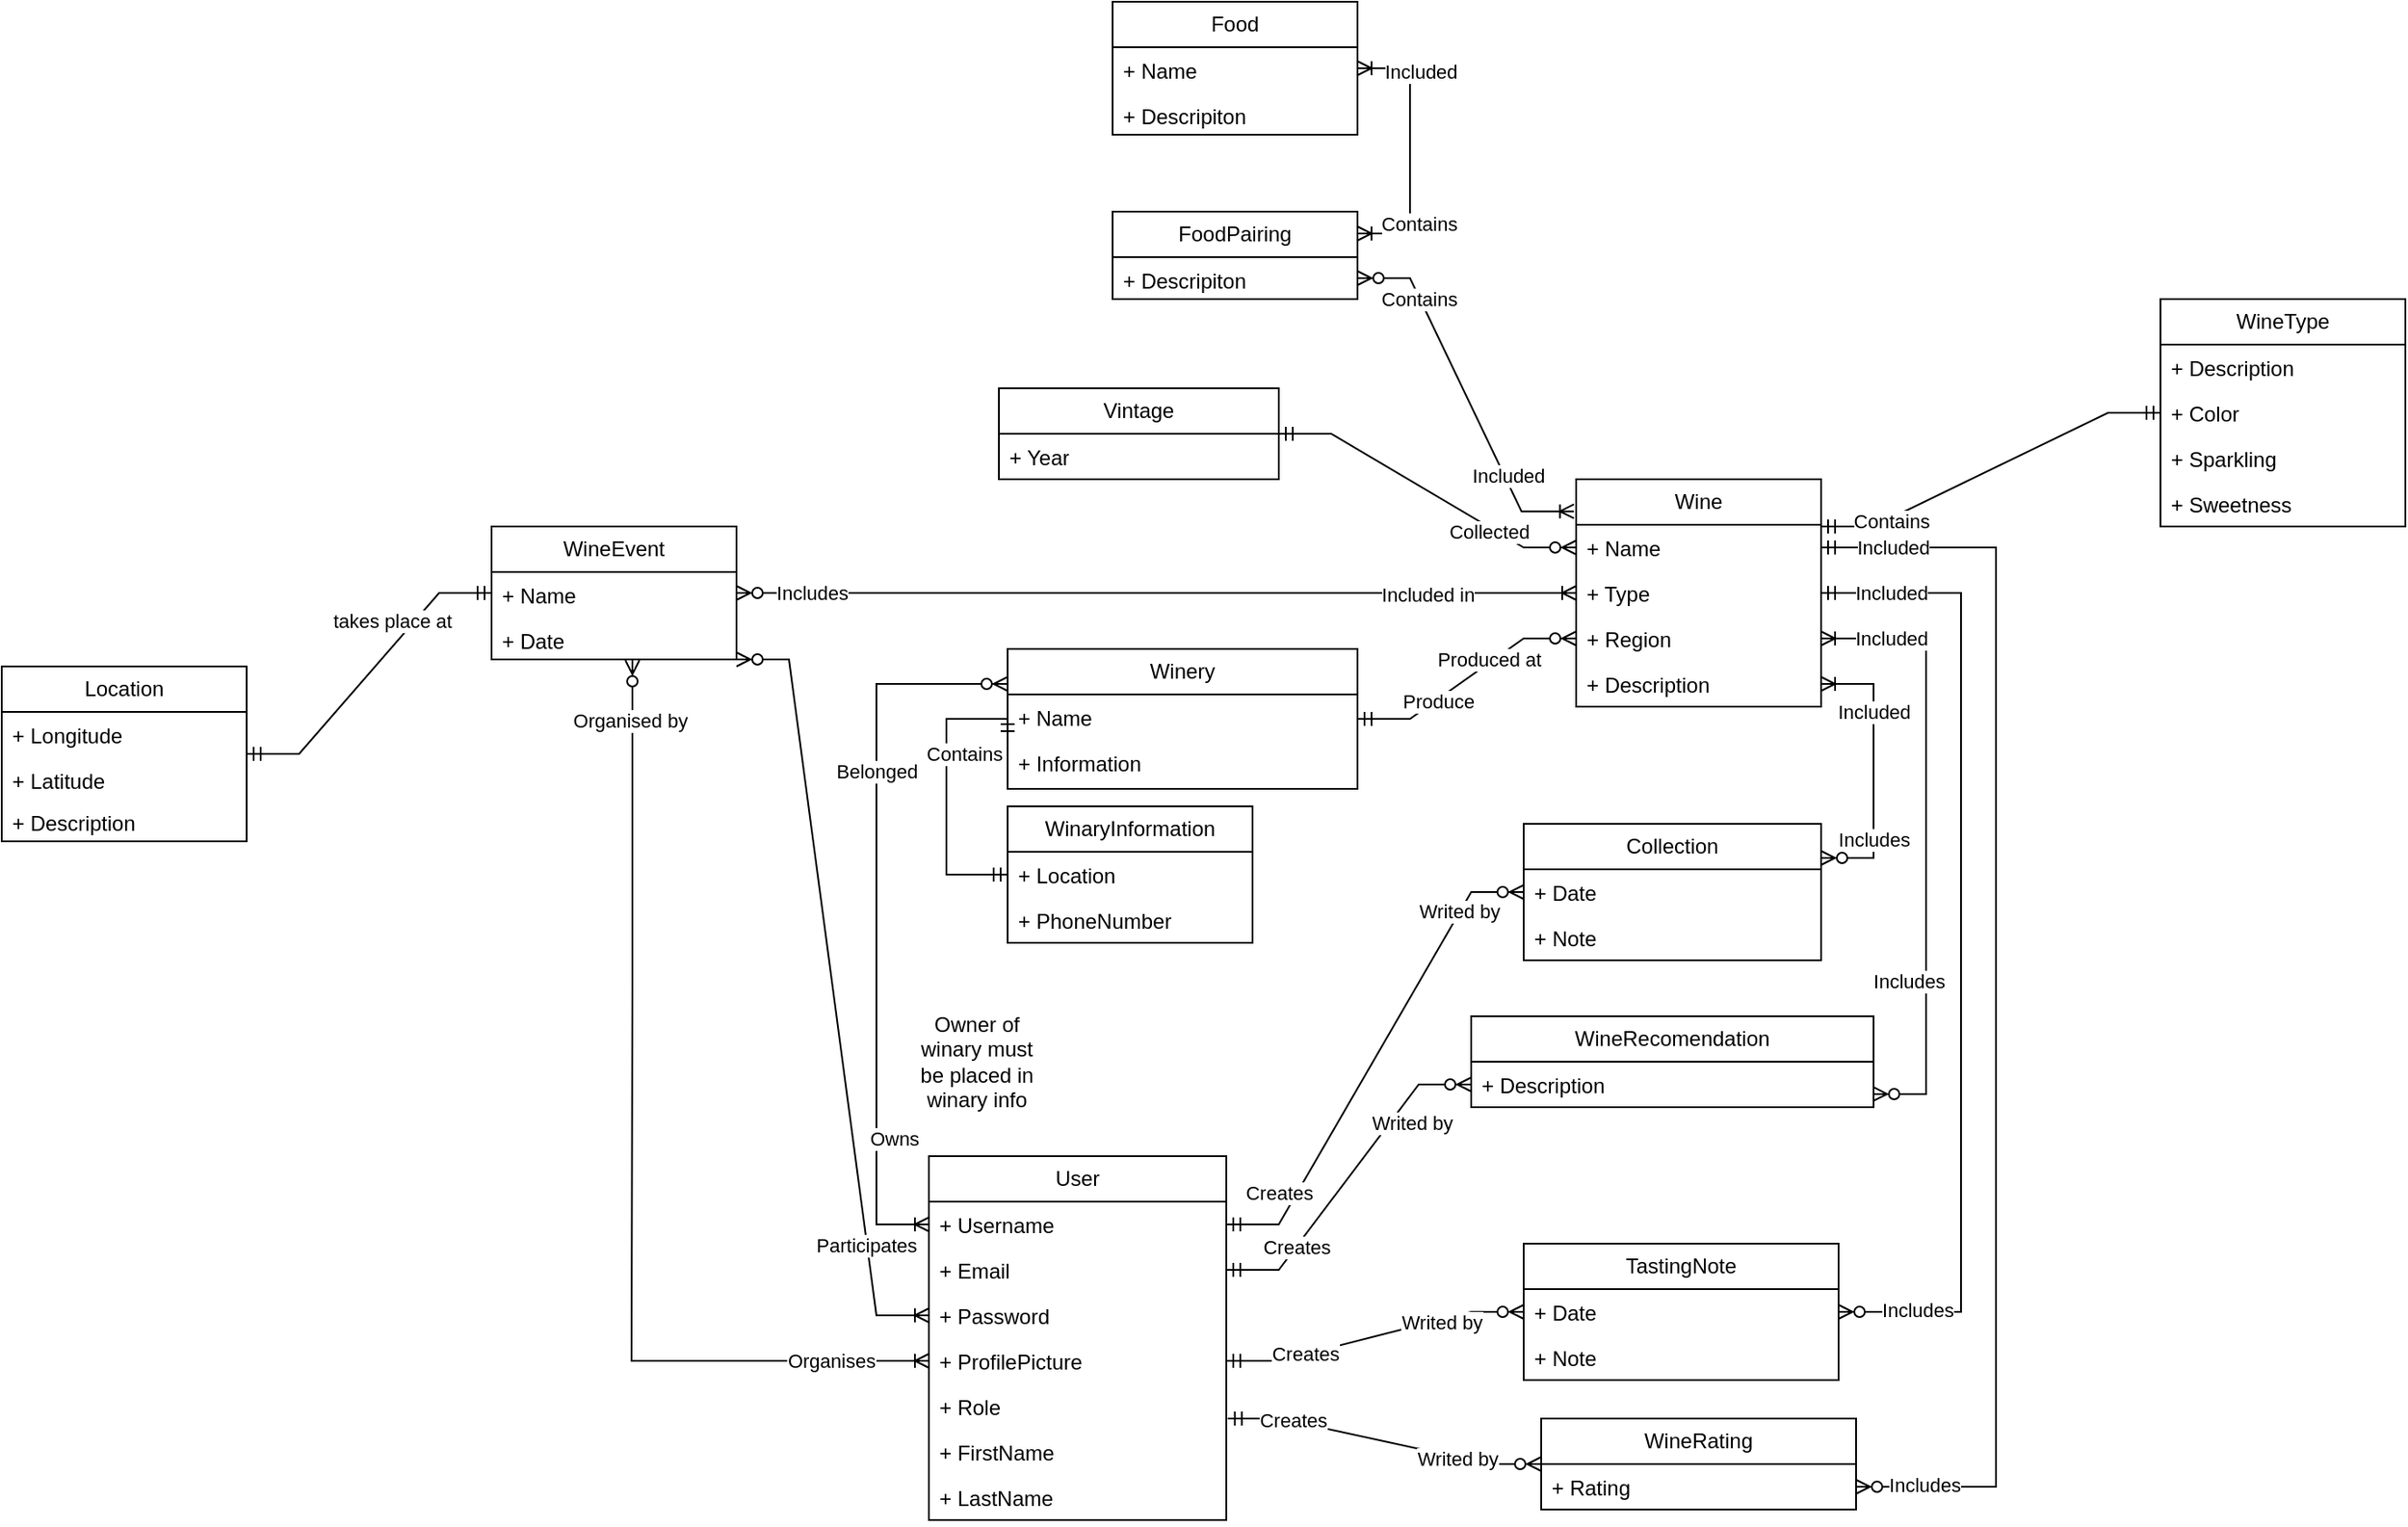 <mxfile version="21.1.2" type="device">
  <diagram id="C5RBs43oDa-KdzZeNtuy" name="Page-1">
    <mxGraphModel dx="4127" dy="1473" grid="1" gridSize="10" guides="1" tooltips="1" connect="1" arrows="1" fold="1" page="1" pageScale="1" pageWidth="827" pageHeight="1169" math="0" shadow="0">
      <root>
        <mxCell id="WIyWlLk6GJQsqaUBKTNV-0" />
        <mxCell id="WIyWlLk6GJQsqaUBKTNV-1" parent="WIyWlLk6GJQsqaUBKTNV-0" />
        <mxCell id="9JEVUWr5euu2L4IEynwz-0" value="Wine" style="swimlane;fontStyle=0;childLayout=stackLayout;horizontal=1;startSize=26;fillColor=none;horizontalStack=0;resizeParent=1;resizeParentMax=0;resizeLast=0;collapsible=1;marginBottom=0;whiteSpace=wrap;html=1;" vertex="1" parent="WIyWlLk6GJQsqaUBKTNV-1">
          <mxGeometry x="210" y="353" width="140" height="130" as="geometry" />
        </mxCell>
        <mxCell id="9JEVUWr5euu2L4IEynwz-1" value="+ Name" style="text;strokeColor=none;fillColor=none;align=left;verticalAlign=top;spacingLeft=4;spacingRight=4;overflow=hidden;rotatable=0;points=[[0,0.5],[1,0.5]];portConstraint=eastwest;whiteSpace=wrap;html=1;" vertex="1" parent="9JEVUWr5euu2L4IEynwz-0">
          <mxGeometry y="26" width="140" height="26" as="geometry" />
        </mxCell>
        <mxCell id="9JEVUWr5euu2L4IEynwz-4" value="+ Type" style="text;strokeColor=none;fillColor=none;align=left;verticalAlign=top;spacingLeft=4;spacingRight=4;overflow=hidden;rotatable=0;points=[[0,0.5],[1,0.5]];portConstraint=eastwest;whiteSpace=wrap;html=1;" vertex="1" parent="9JEVUWr5euu2L4IEynwz-0">
          <mxGeometry y="52" width="140" height="26" as="geometry" />
        </mxCell>
        <mxCell id="9JEVUWr5euu2L4IEynwz-5" value="+ Region" style="text;strokeColor=none;fillColor=none;align=left;verticalAlign=top;spacingLeft=4;spacingRight=4;overflow=hidden;rotatable=0;points=[[0,0.5],[1,0.5]];portConstraint=eastwest;whiteSpace=wrap;html=1;" vertex="1" parent="9JEVUWr5euu2L4IEynwz-0">
          <mxGeometry y="78" width="140" height="26" as="geometry" />
        </mxCell>
        <mxCell id="9JEVUWr5euu2L4IEynwz-6" value="+ Description" style="text;strokeColor=none;fillColor=none;align=left;verticalAlign=top;spacingLeft=4;spacingRight=4;overflow=hidden;rotatable=0;points=[[0,0.5],[1,0.5]];portConstraint=eastwest;whiteSpace=wrap;html=1;" vertex="1" parent="9JEVUWr5euu2L4IEynwz-0">
          <mxGeometry y="104" width="140" height="26" as="geometry" />
        </mxCell>
        <mxCell id="9JEVUWr5euu2L4IEynwz-7" value="Winery" style="swimlane;fontStyle=0;childLayout=stackLayout;horizontal=1;startSize=26;fillColor=none;horizontalStack=0;resizeParent=1;resizeParentMax=0;resizeLast=0;collapsible=1;marginBottom=0;whiteSpace=wrap;html=1;" vertex="1" parent="WIyWlLk6GJQsqaUBKTNV-1">
          <mxGeometry x="-115" y="450" width="200" height="80" as="geometry" />
        </mxCell>
        <mxCell id="9JEVUWr5euu2L4IEynwz-8" value="+ Name" style="text;strokeColor=none;fillColor=none;align=left;verticalAlign=top;spacingLeft=4;spacingRight=4;overflow=hidden;rotatable=0;points=[[0,0.5],[1,0.5]];portConstraint=eastwest;whiteSpace=wrap;html=1;" vertex="1" parent="9JEVUWr5euu2L4IEynwz-7">
          <mxGeometry y="26" width="200" height="26" as="geometry" />
        </mxCell>
        <mxCell id="9JEVUWr5euu2L4IEynwz-9" value="+ Information" style="text;strokeColor=none;fillColor=none;align=left;verticalAlign=top;spacingLeft=4;spacingRight=4;overflow=hidden;rotatable=0;points=[[0,0.5],[1,0.5]];portConstraint=eastwest;whiteSpace=wrap;html=1;" vertex="1" parent="9JEVUWr5euu2L4IEynwz-7">
          <mxGeometry y="52" width="200" height="28" as="geometry" />
        </mxCell>
        <mxCell id="9JEVUWr5euu2L4IEynwz-11" value="WinaryInformation" style="swimlane;fontStyle=0;childLayout=stackLayout;horizontal=1;startSize=26;fillColor=none;horizontalStack=0;resizeParent=1;resizeParentMax=0;resizeLast=0;collapsible=1;marginBottom=0;whiteSpace=wrap;html=1;" vertex="1" parent="WIyWlLk6GJQsqaUBKTNV-1">
          <mxGeometry x="-115" y="540" width="140" height="78" as="geometry" />
        </mxCell>
        <mxCell id="9JEVUWr5euu2L4IEynwz-13" value="+ Location" style="text;strokeColor=none;fillColor=none;align=left;verticalAlign=top;spacingLeft=4;spacingRight=4;overflow=hidden;rotatable=0;points=[[0,0.5],[1,0.5]];portConstraint=eastwest;whiteSpace=wrap;html=1;" vertex="1" parent="9JEVUWr5euu2L4IEynwz-11">
          <mxGeometry y="26" width="140" height="26" as="geometry" />
        </mxCell>
        <mxCell id="9JEVUWr5euu2L4IEynwz-14" value="+ PhoneNumber" style="text;strokeColor=none;fillColor=none;align=left;verticalAlign=top;spacingLeft=4;spacingRight=4;overflow=hidden;rotatable=0;points=[[0,0.5],[1,0.5]];portConstraint=eastwest;whiteSpace=wrap;html=1;" vertex="1" parent="9JEVUWr5euu2L4IEynwz-11">
          <mxGeometry y="52" width="140" height="26" as="geometry" />
        </mxCell>
        <mxCell id="9JEVUWr5euu2L4IEynwz-15" value="&lt;p style=&quot;border-color: var(--border-color); text-align: left;&quot; class=&quot;MsoNormal&quot;&gt;User&lt;/p&gt;" style="swimlane;fontStyle=0;childLayout=stackLayout;horizontal=1;startSize=26;fillColor=none;horizontalStack=0;resizeParent=1;resizeParentMax=0;resizeLast=0;collapsible=1;marginBottom=0;whiteSpace=wrap;html=1;" vertex="1" parent="WIyWlLk6GJQsqaUBKTNV-1">
          <mxGeometry x="-160" y="740" width="170" height="208" as="geometry" />
        </mxCell>
        <mxCell id="9JEVUWr5euu2L4IEynwz-16" value="+ Username" style="text;strokeColor=none;fillColor=none;align=left;verticalAlign=top;spacingLeft=4;spacingRight=4;overflow=hidden;rotatable=0;points=[[0,0.5],[1,0.5]];portConstraint=eastwest;whiteSpace=wrap;html=1;" vertex="1" parent="9JEVUWr5euu2L4IEynwz-15">
          <mxGeometry y="26" width="170" height="26" as="geometry" />
        </mxCell>
        <mxCell id="9JEVUWr5euu2L4IEynwz-17" value="+ Email" style="text;strokeColor=none;fillColor=none;align=left;verticalAlign=top;spacingLeft=4;spacingRight=4;overflow=hidden;rotatable=0;points=[[0,0.5],[1,0.5]];portConstraint=eastwest;whiteSpace=wrap;html=1;" vertex="1" parent="9JEVUWr5euu2L4IEynwz-15">
          <mxGeometry y="52" width="170" height="26" as="geometry" />
        </mxCell>
        <mxCell id="9JEVUWr5euu2L4IEynwz-18" value="+ Password" style="text;strokeColor=none;fillColor=none;align=left;verticalAlign=top;spacingLeft=4;spacingRight=4;overflow=hidden;rotatable=0;points=[[0,0.5],[1,0.5]];portConstraint=eastwest;whiteSpace=wrap;html=1;" vertex="1" parent="9JEVUWr5euu2L4IEynwz-15">
          <mxGeometry y="78" width="170" height="26" as="geometry" />
        </mxCell>
        <mxCell id="9JEVUWr5euu2L4IEynwz-19" value="+ ProfilePicture" style="text;strokeColor=none;fillColor=none;align=left;verticalAlign=top;spacingLeft=4;spacingRight=4;overflow=hidden;rotatable=0;points=[[0,0.5],[1,0.5]];portConstraint=eastwest;whiteSpace=wrap;html=1;" vertex="1" parent="9JEVUWr5euu2L4IEynwz-15">
          <mxGeometry y="104" width="170" height="26" as="geometry" />
        </mxCell>
        <mxCell id="9JEVUWr5euu2L4IEynwz-20" value="+ Role" style="text;strokeColor=none;fillColor=none;align=left;verticalAlign=top;spacingLeft=4;spacingRight=4;overflow=hidden;rotatable=0;points=[[0,0.5],[1,0.5]];portConstraint=eastwest;whiteSpace=wrap;html=1;" vertex="1" parent="9JEVUWr5euu2L4IEynwz-15">
          <mxGeometry y="130" width="170" height="26" as="geometry" />
        </mxCell>
        <mxCell id="9JEVUWr5euu2L4IEynwz-126" value="+ FirstName" style="text;strokeColor=none;fillColor=none;align=left;verticalAlign=top;spacingLeft=4;spacingRight=4;overflow=hidden;rotatable=0;points=[[0,0.5],[1,0.5]];portConstraint=eastwest;whiteSpace=wrap;html=1;" vertex="1" parent="9JEVUWr5euu2L4IEynwz-15">
          <mxGeometry y="156" width="170" height="26" as="geometry" />
        </mxCell>
        <mxCell id="9JEVUWr5euu2L4IEynwz-127" value="+ LastName" style="text;strokeColor=none;fillColor=none;align=left;verticalAlign=top;spacingLeft=4;spacingRight=4;overflow=hidden;rotatable=0;points=[[0,0.5],[1,0.5]];portConstraint=eastwest;whiteSpace=wrap;html=1;" vertex="1" parent="9JEVUWr5euu2L4IEynwz-15">
          <mxGeometry y="182" width="170" height="26" as="geometry" />
        </mxCell>
        <mxCell id="9JEVUWr5euu2L4IEynwz-21" value="WineRating" style="swimlane;fontStyle=0;childLayout=stackLayout;horizontal=1;startSize=26;fillColor=none;horizontalStack=0;resizeParent=1;resizeParentMax=0;resizeLast=0;collapsible=1;marginBottom=0;whiteSpace=wrap;html=1;" vertex="1" parent="WIyWlLk6GJQsqaUBKTNV-1">
          <mxGeometry x="190" y="890" width="180" height="52" as="geometry" />
        </mxCell>
        <mxCell id="9JEVUWr5euu2L4IEynwz-24" value="+ Rating" style="text;strokeColor=none;fillColor=none;align=left;verticalAlign=top;spacingLeft=4;spacingRight=4;overflow=hidden;rotatable=0;points=[[0,0.5],[1,0.5]];portConstraint=eastwest;whiteSpace=wrap;html=1;" vertex="1" parent="9JEVUWr5euu2L4IEynwz-21">
          <mxGeometry y="26" width="180" height="26" as="geometry" />
        </mxCell>
        <mxCell id="9JEVUWr5euu2L4IEynwz-25" value="TastingNote" style="swimlane;fontStyle=0;childLayout=stackLayout;horizontal=1;startSize=26;fillColor=none;horizontalStack=0;resizeParent=1;resizeParentMax=0;resizeLast=0;collapsible=1;marginBottom=0;whiteSpace=wrap;html=1;" vertex="1" parent="WIyWlLk6GJQsqaUBKTNV-1">
          <mxGeometry x="180" y="790" width="180" height="78" as="geometry" />
        </mxCell>
        <mxCell id="9JEVUWr5euu2L4IEynwz-27" value="+ Date" style="text;strokeColor=none;fillColor=none;align=left;verticalAlign=top;spacingLeft=4;spacingRight=4;overflow=hidden;rotatable=0;points=[[0,0.5],[1,0.5]];portConstraint=eastwest;whiteSpace=wrap;html=1;" vertex="1" parent="9JEVUWr5euu2L4IEynwz-25">
          <mxGeometry y="26" width="180" height="26" as="geometry" />
        </mxCell>
        <mxCell id="9JEVUWr5euu2L4IEynwz-28" value="+ Note" style="text;strokeColor=none;fillColor=none;align=left;verticalAlign=top;spacingLeft=4;spacingRight=4;overflow=hidden;rotatable=0;points=[[0,0.5],[1,0.5]];portConstraint=eastwest;whiteSpace=wrap;html=1;" vertex="1" parent="9JEVUWr5euu2L4IEynwz-25">
          <mxGeometry y="52" width="180" height="26" as="geometry" />
        </mxCell>
        <mxCell id="9JEVUWr5euu2L4IEynwz-30" value="Collection" style="swimlane;fontStyle=0;childLayout=stackLayout;horizontal=1;startSize=26;fillColor=none;horizontalStack=0;resizeParent=1;resizeParentMax=0;resizeLast=0;collapsible=1;marginBottom=0;whiteSpace=wrap;html=1;" vertex="1" parent="WIyWlLk6GJQsqaUBKTNV-1">
          <mxGeometry x="180" y="550" width="170" height="78" as="geometry" />
        </mxCell>
        <mxCell id="9JEVUWr5euu2L4IEynwz-32" value="+ Date" style="text;strokeColor=none;fillColor=none;align=left;verticalAlign=top;spacingLeft=4;spacingRight=4;overflow=hidden;rotatable=0;points=[[0,0.5],[1,0.5]];portConstraint=eastwest;whiteSpace=wrap;html=1;" vertex="1" parent="9JEVUWr5euu2L4IEynwz-30">
          <mxGeometry y="26" width="170" height="26" as="geometry" />
        </mxCell>
        <mxCell id="9JEVUWr5euu2L4IEynwz-33" value="+ Note" style="text;strokeColor=none;fillColor=none;align=left;verticalAlign=top;spacingLeft=4;spacingRight=4;overflow=hidden;rotatable=0;points=[[0,0.5],[1,0.5]];portConstraint=eastwest;whiteSpace=wrap;html=1;" vertex="1" parent="9JEVUWr5euu2L4IEynwz-30">
          <mxGeometry y="52" width="170" height="26" as="geometry" />
        </mxCell>
        <mxCell id="9JEVUWr5euu2L4IEynwz-35" value="Vintage" style="swimlane;fontStyle=0;childLayout=stackLayout;horizontal=1;startSize=26;fillColor=none;horizontalStack=0;resizeParent=1;resizeParentMax=0;resizeLast=0;collapsible=1;marginBottom=0;whiteSpace=wrap;html=1;" vertex="1" parent="WIyWlLk6GJQsqaUBKTNV-1">
          <mxGeometry x="-120" y="301" width="160" height="52" as="geometry" />
        </mxCell>
        <mxCell id="9JEVUWr5euu2L4IEynwz-36" value="+ Year" style="text;strokeColor=none;fillColor=none;align=left;verticalAlign=top;spacingLeft=4;spacingRight=4;overflow=hidden;rotatable=0;points=[[0,0.5],[1,0.5]];portConstraint=eastwest;whiteSpace=wrap;html=1;" vertex="1" parent="9JEVUWr5euu2L4IEynwz-35">
          <mxGeometry y="26" width="160" height="26" as="geometry" />
        </mxCell>
        <mxCell id="9JEVUWr5euu2L4IEynwz-38" value="FoodPairing" style="swimlane;fontStyle=0;childLayout=stackLayout;horizontal=1;startSize=26;fillColor=none;horizontalStack=0;resizeParent=1;resizeParentMax=0;resizeLast=0;collapsible=1;marginBottom=0;whiteSpace=wrap;html=1;" vertex="1" parent="WIyWlLk6GJQsqaUBKTNV-1">
          <mxGeometry x="-55" y="200" width="140" height="50" as="geometry" />
        </mxCell>
        <mxCell id="9JEVUWr5euu2L4IEynwz-39" value="+ Descripiton" style="text;strokeColor=none;fillColor=none;align=left;verticalAlign=top;spacingLeft=4;spacingRight=4;overflow=hidden;rotatable=0;points=[[0,0.5],[1,0.5]];portConstraint=eastwest;whiteSpace=wrap;html=1;" vertex="1" parent="9JEVUWr5euu2L4IEynwz-38">
          <mxGeometry y="26" width="140" height="24" as="geometry" />
        </mxCell>
        <mxCell id="9JEVUWr5euu2L4IEynwz-42" value="Food" style="swimlane;fontStyle=0;childLayout=stackLayout;horizontal=1;startSize=26;fillColor=none;horizontalStack=0;resizeParent=1;resizeParentMax=0;resizeLast=0;collapsible=1;marginBottom=0;whiteSpace=wrap;html=1;" vertex="1" parent="WIyWlLk6GJQsqaUBKTNV-1">
          <mxGeometry x="-55" y="80" width="140" height="76" as="geometry" />
        </mxCell>
        <mxCell id="9JEVUWr5euu2L4IEynwz-43" value="+ Name" style="text;strokeColor=none;fillColor=none;align=left;verticalAlign=top;spacingLeft=4;spacingRight=4;overflow=hidden;rotatable=0;points=[[0,0.5],[1,0.5]];portConstraint=eastwest;whiteSpace=wrap;html=1;" vertex="1" parent="9JEVUWr5euu2L4IEynwz-42">
          <mxGeometry y="26" width="140" height="26" as="geometry" />
        </mxCell>
        <mxCell id="9JEVUWr5euu2L4IEynwz-44" value="+ Descripiton" style="text;strokeColor=none;fillColor=none;align=left;verticalAlign=top;spacingLeft=4;spacingRight=4;overflow=hidden;rotatable=0;points=[[0,0.5],[1,0.5]];portConstraint=eastwest;whiteSpace=wrap;html=1;" vertex="1" parent="9JEVUWr5euu2L4IEynwz-42">
          <mxGeometry y="52" width="140" height="24" as="geometry" />
        </mxCell>
        <mxCell id="9JEVUWr5euu2L4IEynwz-45" value="WineEvent" style="swimlane;fontStyle=0;childLayout=stackLayout;horizontal=1;startSize=26;fillColor=none;horizontalStack=0;resizeParent=1;resizeParentMax=0;resizeLast=0;collapsible=1;marginBottom=0;whiteSpace=wrap;html=1;" vertex="1" parent="WIyWlLk6GJQsqaUBKTNV-1">
          <mxGeometry x="-410" y="380" width="140" height="76" as="geometry" />
        </mxCell>
        <mxCell id="9JEVUWr5euu2L4IEynwz-46" value="+ Name" style="text;strokeColor=none;fillColor=none;align=left;verticalAlign=top;spacingLeft=4;spacingRight=4;overflow=hidden;rotatable=0;points=[[0,0.5],[1,0.5]];portConstraint=eastwest;whiteSpace=wrap;html=1;" vertex="1" parent="9JEVUWr5euu2L4IEynwz-45">
          <mxGeometry y="26" width="140" height="26" as="geometry" />
        </mxCell>
        <mxCell id="9JEVUWr5euu2L4IEynwz-47" value="+ Date" style="text;strokeColor=none;fillColor=none;align=left;verticalAlign=top;spacingLeft=4;spacingRight=4;overflow=hidden;rotatable=0;points=[[0,0.5],[1,0.5]];portConstraint=eastwest;whiteSpace=wrap;html=1;" vertex="1" parent="9JEVUWr5euu2L4IEynwz-45">
          <mxGeometry y="52" width="140" height="24" as="geometry" />
        </mxCell>
        <mxCell id="9JEVUWr5euu2L4IEynwz-51" value="Location" style="swimlane;fontStyle=0;childLayout=stackLayout;horizontal=1;startSize=26;fillColor=none;horizontalStack=0;resizeParent=1;resizeParentMax=0;resizeLast=0;collapsible=1;marginBottom=0;whiteSpace=wrap;html=1;" vertex="1" parent="WIyWlLk6GJQsqaUBKTNV-1">
          <mxGeometry x="-690" y="460" width="140" height="100" as="geometry" />
        </mxCell>
        <mxCell id="9JEVUWr5euu2L4IEynwz-52" value="+ Longitude" style="text;strokeColor=none;fillColor=none;align=left;verticalAlign=top;spacingLeft=4;spacingRight=4;overflow=hidden;rotatable=0;points=[[0,0.5],[1,0.5]];portConstraint=eastwest;whiteSpace=wrap;html=1;" vertex="1" parent="9JEVUWr5euu2L4IEynwz-51">
          <mxGeometry y="26" width="140" height="26" as="geometry" />
        </mxCell>
        <mxCell id="9JEVUWr5euu2L4IEynwz-53" value="+ Latitude" style="text;strokeColor=none;fillColor=none;align=left;verticalAlign=top;spacingLeft=4;spacingRight=4;overflow=hidden;rotatable=0;points=[[0,0.5],[1,0.5]];portConstraint=eastwest;whiteSpace=wrap;html=1;" vertex="1" parent="9JEVUWr5euu2L4IEynwz-51">
          <mxGeometry y="52" width="140" height="24" as="geometry" />
        </mxCell>
        <mxCell id="9JEVUWr5euu2L4IEynwz-54" value="+ Description" style="text;strokeColor=none;fillColor=none;align=left;verticalAlign=top;spacingLeft=4;spacingRight=4;overflow=hidden;rotatable=0;points=[[0,0.5],[1,0.5]];portConstraint=eastwest;whiteSpace=wrap;html=1;" vertex="1" parent="9JEVUWr5euu2L4IEynwz-51">
          <mxGeometry y="76" width="140" height="24" as="geometry" />
        </mxCell>
        <mxCell id="9JEVUWr5euu2L4IEynwz-55" value="WineRecomendation" style="swimlane;fontStyle=0;childLayout=stackLayout;horizontal=1;startSize=26;fillColor=none;horizontalStack=0;resizeParent=1;resizeParentMax=0;resizeLast=0;collapsible=1;marginBottom=0;whiteSpace=wrap;html=1;" vertex="1" parent="WIyWlLk6GJQsqaUBKTNV-1">
          <mxGeometry x="150" y="660" width="230" height="52" as="geometry" />
        </mxCell>
        <mxCell id="9JEVUWr5euu2L4IEynwz-56" value="+ Description" style="text;strokeColor=none;fillColor=none;align=left;verticalAlign=top;spacingLeft=4;spacingRight=4;overflow=hidden;rotatable=0;points=[[0,0.5],[1,0.5]];portConstraint=eastwest;whiteSpace=wrap;html=1;" vertex="1" parent="9JEVUWr5euu2L4IEynwz-55">
          <mxGeometry y="26" width="230" height="26" as="geometry" />
        </mxCell>
        <mxCell id="9JEVUWr5euu2L4IEynwz-59" value="WineType" style="swimlane;fontStyle=0;childLayout=stackLayout;horizontal=1;startSize=26;fillColor=none;horizontalStack=0;resizeParent=1;resizeParentMax=0;resizeLast=0;collapsible=1;marginBottom=0;whiteSpace=wrap;html=1;" vertex="1" parent="WIyWlLk6GJQsqaUBKTNV-1">
          <mxGeometry x="544" y="250" width="140" height="130" as="geometry" />
        </mxCell>
        <mxCell id="9JEVUWr5euu2L4IEynwz-60" value="+ Description" style="text;strokeColor=none;fillColor=none;align=left;verticalAlign=top;spacingLeft=4;spacingRight=4;overflow=hidden;rotatable=0;points=[[0,0.5],[1,0.5]];portConstraint=eastwest;whiteSpace=wrap;html=1;" vertex="1" parent="9JEVUWr5euu2L4IEynwz-59">
          <mxGeometry y="26" width="140" height="26" as="geometry" />
        </mxCell>
        <mxCell id="9JEVUWr5euu2L4IEynwz-61" value="+ Color" style="text;strokeColor=none;fillColor=none;align=left;verticalAlign=top;spacingLeft=4;spacingRight=4;overflow=hidden;rotatable=0;points=[[0,0.5],[1,0.5]];portConstraint=eastwest;whiteSpace=wrap;html=1;" vertex="1" parent="9JEVUWr5euu2L4IEynwz-59">
          <mxGeometry y="52" width="140" height="26" as="geometry" />
        </mxCell>
        <mxCell id="9JEVUWr5euu2L4IEynwz-62" value="+ Sparkling" style="text;strokeColor=none;fillColor=none;align=left;verticalAlign=top;spacingLeft=4;spacingRight=4;overflow=hidden;rotatable=0;points=[[0,0.5],[1,0.5]];portConstraint=eastwest;whiteSpace=wrap;html=1;" vertex="1" parent="9JEVUWr5euu2L4IEynwz-59">
          <mxGeometry y="78" width="140" height="26" as="geometry" />
        </mxCell>
        <mxCell id="9JEVUWr5euu2L4IEynwz-63" value="+ Sweetness" style="text;strokeColor=none;fillColor=none;align=left;verticalAlign=top;spacingLeft=4;spacingRight=4;overflow=hidden;rotatable=0;points=[[0,0.5],[1,0.5]];portConstraint=eastwest;whiteSpace=wrap;html=1;" vertex="1" parent="9JEVUWr5euu2L4IEynwz-59">
          <mxGeometry y="104" width="140" height="26" as="geometry" />
        </mxCell>
        <mxCell id="9JEVUWr5euu2L4IEynwz-68" value="" style="edgeStyle=entityRelationEdgeStyle;fontSize=12;html=1;endArrow=ERmandOne;startArrow=ERmandOne;rounded=0;" edge="1" parent="WIyWlLk6GJQsqaUBKTNV-1" source="9JEVUWr5euu2L4IEynwz-51" target="9JEVUWr5euu2L4IEynwz-45">
          <mxGeometry width="100" height="100" relative="1" as="geometry">
            <mxPoint x="-550" y="610" as="sourcePoint" />
            <mxPoint x="-450" y="510" as="targetPoint" />
          </mxGeometry>
        </mxCell>
        <mxCell id="9JEVUWr5euu2L4IEynwz-69" value="takes place at" style="edgeLabel;html=1;align=center;verticalAlign=middle;resizable=0;points=[];" vertex="1" connectable="0" parent="9JEVUWr5euu2L4IEynwz-68">
          <mxGeometry x="0.447" y="1" relative="1" as="geometry">
            <mxPoint x="-13" y="1" as="offset" />
          </mxGeometry>
        </mxCell>
        <mxCell id="9JEVUWr5euu2L4IEynwz-73" value="" style="edgeStyle=entityRelationEdgeStyle;fontSize=12;html=1;endArrow=ERzeroToMany;startArrow=ERmandOne;rounded=0;entryX=0;entryY=0.5;entryDx=0;entryDy=0;" edge="1" parent="WIyWlLk6GJQsqaUBKTNV-1" source="9JEVUWr5euu2L4IEynwz-35" target="9JEVUWr5euu2L4IEynwz-1">
          <mxGeometry width="100" height="100" relative="1" as="geometry">
            <mxPoint x="-60" y="610" as="sourcePoint" />
            <mxPoint x="40" y="510" as="targetPoint" />
          </mxGeometry>
        </mxCell>
        <mxCell id="9JEVUWr5euu2L4IEynwz-110" value="Collected" style="edgeLabel;html=1;align=center;verticalAlign=middle;resizable=0;points=[];" vertex="1" connectable="0" parent="9JEVUWr5euu2L4IEynwz-73">
          <mxGeometry x="0.443" y="-2" relative="1" as="geometry">
            <mxPoint as="offset" />
          </mxGeometry>
        </mxCell>
        <mxCell id="9JEVUWr5euu2L4IEynwz-74" value="" style="edgeStyle=entityRelationEdgeStyle;fontSize=12;html=1;endArrow=ERzeroToMany;startArrow=ERmandOne;rounded=0;entryX=0;entryY=0.5;entryDx=0;entryDy=0;" edge="1" parent="WIyWlLk6GJQsqaUBKTNV-1" source="9JEVUWr5euu2L4IEynwz-7" target="9JEVUWr5euu2L4IEynwz-5">
          <mxGeometry width="100" height="100" relative="1" as="geometry">
            <mxPoint x="80" y="416" as="sourcePoint" />
            <mxPoint x="220" y="468" as="targetPoint" />
          </mxGeometry>
        </mxCell>
        <mxCell id="9JEVUWr5euu2L4IEynwz-120" value="Produced at" style="edgeLabel;html=1;align=center;verticalAlign=middle;resizable=0;points=[];" vertex="1" connectable="0" parent="9JEVUWr5euu2L4IEynwz-74">
          <mxGeometry x="0.227" y="1" relative="1" as="geometry">
            <mxPoint y="-1" as="offset" />
          </mxGeometry>
        </mxCell>
        <mxCell id="9JEVUWr5euu2L4IEynwz-121" value="Produce" style="edgeLabel;html=1;align=center;verticalAlign=middle;resizable=0;points=[];" vertex="1" connectable="0" parent="9JEVUWr5euu2L4IEynwz-74">
          <mxGeometry x="-0.591" y="-1" relative="1" as="geometry">
            <mxPoint x="17" y="-11" as="offset" />
          </mxGeometry>
        </mxCell>
        <mxCell id="9JEVUWr5euu2L4IEynwz-75" value="" style="edgeStyle=orthogonalEdgeStyle;fontSize=12;html=1;endArrow=ERmandOne;startArrow=ERmandOne;rounded=0;entryX=0;entryY=0.5;entryDx=0;entryDy=0;exitX=0;exitY=0.5;exitDx=0;exitDy=0;" edge="1" parent="WIyWlLk6GJQsqaUBKTNV-1" source="9JEVUWr5euu2L4IEynwz-13" target="9JEVUWr5euu2L4IEynwz-8">
          <mxGeometry width="100" height="100" relative="1" as="geometry">
            <mxPoint x="-140" y="650" as="sourcePoint" />
            <mxPoint x="-170" y="490" as="targetPoint" />
            <Array as="points">
              <mxPoint x="-150" y="490" />
              <mxPoint x="-115" y="490" />
            </Array>
          </mxGeometry>
        </mxCell>
        <mxCell id="9JEVUWr5euu2L4IEynwz-81" value="Contains" style="edgeLabel;html=1;align=center;verticalAlign=middle;resizable=0;points=[];" vertex="1" connectable="0" parent="9JEVUWr5euu2L4IEynwz-75">
          <mxGeometry x="0.675" y="3" relative="1" as="geometry">
            <mxPoint y="23" as="offset" />
          </mxGeometry>
        </mxCell>
        <mxCell id="9JEVUWr5euu2L4IEynwz-76" value="" style="edgeStyle=entityRelationEdgeStyle;fontSize=12;html=1;endArrow=ERoneToMany;startArrow=ERzeroToMany;rounded=0;exitX=1;exitY=0.5;exitDx=0;exitDy=0;entryX=0;entryY=0.5;entryDx=0;entryDy=0;" edge="1" parent="WIyWlLk6GJQsqaUBKTNV-1" target="9JEVUWr5euu2L4IEynwz-18">
          <mxGeometry width="100" height="100" relative="1" as="geometry">
            <mxPoint x="-270" y="456.0" as="sourcePoint" />
            <mxPoint x="-160" y="660" as="targetPoint" />
          </mxGeometry>
        </mxCell>
        <mxCell id="9JEVUWr5euu2L4IEynwz-79" value="Participates" style="edgeLabel;html=1;align=center;verticalAlign=middle;resizable=0;points=[];" vertex="1" connectable="0" parent="9JEVUWr5euu2L4IEynwz-76">
          <mxGeometry x="0.678" y="-2" relative="1" as="geometry">
            <mxPoint x="1" as="offset" />
          </mxGeometry>
        </mxCell>
        <mxCell id="9JEVUWr5euu2L4IEynwz-77" value="" style="edgeStyle=entityRelationEdgeStyle;fontSize=12;html=1;endArrow=ERoneToMany;startArrow=ERzeroToMany;rounded=0;entryX=0;entryY=0.5;entryDx=0;entryDy=0;" edge="1" parent="WIyWlLk6GJQsqaUBKTNV-1" source="9JEVUWr5euu2L4IEynwz-45" target="9JEVUWr5euu2L4IEynwz-4">
          <mxGeometry width="100" height="100" relative="1" as="geometry">
            <mxPoint x="-210" y="464" as="sourcePoint" />
            <mxPoint x="-85" y="670" as="targetPoint" />
          </mxGeometry>
        </mxCell>
        <mxCell id="9JEVUWr5euu2L4IEynwz-78" value="Includes" style="edgeLabel;html=1;align=center;verticalAlign=middle;resizable=0;points=[];" vertex="1" connectable="0" parent="9JEVUWr5euu2L4IEynwz-77">
          <mxGeometry x="-0.862" relative="1" as="geometry">
            <mxPoint x="10" as="offset" />
          </mxGeometry>
        </mxCell>
        <mxCell id="9JEVUWr5euu2L4IEynwz-80" value="Included in" style="edgeLabel;html=1;align=center;verticalAlign=middle;resizable=0;points=[];" vertex="1" connectable="0" parent="9JEVUWr5euu2L4IEynwz-77">
          <mxGeometry x="0.781" y="-1" relative="1" as="geometry">
            <mxPoint x="-33" as="offset" />
          </mxGeometry>
        </mxCell>
        <mxCell id="9JEVUWr5euu2L4IEynwz-82" value="" style="edgeStyle=entityRelationEdgeStyle;fontSize=12;html=1;endArrow=ERmandOne;startArrow=ERmandOne;rounded=0;" edge="1" parent="WIyWlLk6GJQsqaUBKTNV-1" target="9JEVUWr5euu2L4IEynwz-59">
          <mxGeometry width="100" height="100" relative="1" as="geometry">
            <mxPoint x="350" y="380" as="sourcePoint" />
            <mxPoint x="430" y="550" as="targetPoint" />
          </mxGeometry>
        </mxCell>
        <mxCell id="9JEVUWr5euu2L4IEynwz-115" value="Contains" style="edgeLabel;html=1;align=center;verticalAlign=middle;resizable=0;points=[];" vertex="1" connectable="0" parent="9JEVUWr5euu2L4IEynwz-82">
          <mxGeometry x="-0.61" y="-1" relative="1" as="geometry">
            <mxPoint as="offset" />
          </mxGeometry>
        </mxCell>
        <mxCell id="9JEVUWr5euu2L4IEynwz-83" value="" style="edgeStyle=entityRelationEdgeStyle;fontSize=12;html=1;endArrow=ERzeroToMany;startArrow=ERmandOne;rounded=0;exitX=1.005;exitY=0.771;exitDx=0;exitDy=0;exitPerimeter=0;" edge="1" parent="WIyWlLk6GJQsqaUBKTNV-1" source="9JEVUWr5euu2L4IEynwz-20" target="9JEVUWr5euu2L4IEynwz-21">
          <mxGeometry width="100" height="100" relative="1" as="geometry">
            <mxPoint x="150" y="830" as="sourcePoint" />
            <mxPoint x="250" y="730" as="targetPoint" />
          </mxGeometry>
        </mxCell>
        <mxCell id="9JEVUWr5euu2L4IEynwz-109" value="Creates" style="edgeLabel;html=1;align=center;verticalAlign=middle;resizable=0;points=[];" vertex="1" connectable="0" parent="9JEVUWr5euu2L4IEynwz-83">
          <mxGeometry x="-0.592" y="1" relative="1" as="geometry">
            <mxPoint as="offset" />
          </mxGeometry>
        </mxCell>
        <mxCell id="9JEVUWr5euu2L4IEynwz-117" value="Writed by" style="edgeLabel;html=1;align=center;verticalAlign=middle;resizable=0;points=[];" vertex="1" connectable="0" parent="9JEVUWr5euu2L4IEynwz-83">
          <mxGeometry x="0.467" y="-1" relative="1" as="geometry">
            <mxPoint as="offset" />
          </mxGeometry>
        </mxCell>
        <mxCell id="9JEVUWr5euu2L4IEynwz-84" value="" style="edgeStyle=elbowEdgeStyle;fontSize=12;html=1;endArrow=ERzeroToMany;startArrow=ERmandOne;rounded=0;exitX=1;exitY=0.5;exitDx=0;exitDy=0;entryX=1;entryY=0.5;entryDx=0;entryDy=0;" edge="1" parent="WIyWlLk6GJQsqaUBKTNV-1" source="9JEVUWr5euu2L4IEynwz-1" target="9JEVUWr5euu2L4IEynwz-24">
          <mxGeometry width="100" height="100" relative="1" as="geometry">
            <mxPoint x="85" y="670" as="sourcePoint" />
            <mxPoint x="190" y="689" as="targetPoint" />
            <Array as="points">
              <mxPoint x="450" y="670" />
            </Array>
          </mxGeometry>
        </mxCell>
        <mxCell id="9JEVUWr5euu2L4IEynwz-102" value="Included" style="edgeLabel;html=1;align=center;verticalAlign=middle;resizable=0;points=[];" vertex="1" connectable="0" parent="9JEVUWr5euu2L4IEynwz-84">
          <mxGeometry x="-0.915" relative="1" as="geometry">
            <mxPoint x="10" as="offset" />
          </mxGeometry>
        </mxCell>
        <mxCell id="9JEVUWr5euu2L4IEynwz-105" value="Includes" style="edgeLabel;html=1;align=center;verticalAlign=middle;resizable=0;points=[];" vertex="1" connectable="0" parent="9JEVUWr5euu2L4IEynwz-84">
          <mxGeometry x="0.892" y="-1" relative="1" as="geometry">
            <mxPoint as="offset" />
          </mxGeometry>
        </mxCell>
        <mxCell id="9JEVUWr5euu2L4IEynwz-85" value="" style="edgeStyle=entityRelationEdgeStyle;fontSize=12;html=1;endArrow=ERzeroToMany;startArrow=ERmandOne;rounded=0;exitX=1;exitY=0.5;exitDx=0;exitDy=0;" edge="1" parent="WIyWlLk6GJQsqaUBKTNV-1" source="9JEVUWr5euu2L4IEynwz-16" target="9JEVUWr5euu2L4IEynwz-30">
          <mxGeometry width="100" height="100" relative="1" as="geometry">
            <mxPoint x="85" y="670" as="sourcePoint" />
            <mxPoint x="200" y="689" as="targetPoint" />
          </mxGeometry>
        </mxCell>
        <mxCell id="9JEVUWr5euu2L4IEynwz-106" value="Creates" style="edgeLabel;html=1;align=center;verticalAlign=middle;resizable=0;points=[];" vertex="1" connectable="0" parent="9JEVUWr5euu2L4IEynwz-85">
          <mxGeometry x="-0.655" relative="1" as="geometry">
            <mxPoint x="-9" y="-3" as="offset" />
          </mxGeometry>
        </mxCell>
        <mxCell id="9JEVUWr5euu2L4IEynwz-119" value="Writed by" style="edgeLabel;html=1;align=center;verticalAlign=middle;resizable=0;points=[];" vertex="1" connectable="0" parent="9JEVUWr5euu2L4IEynwz-85">
          <mxGeometry x="0.689" y="1" relative="1" as="geometry">
            <mxPoint as="offset" />
          </mxGeometry>
        </mxCell>
        <mxCell id="9JEVUWr5euu2L4IEynwz-86" value="" style="edgeStyle=entityRelationEdgeStyle;fontSize=12;html=1;endArrow=ERoneToMany;startArrow=ERzeroToMany;rounded=0;entryX=1;entryY=0.5;entryDx=0;entryDy=0;exitX=1;exitY=0.25;exitDx=0;exitDy=0;" edge="1" parent="WIyWlLk6GJQsqaUBKTNV-1" source="9JEVUWr5euu2L4IEynwz-30" target="9JEVUWr5euu2L4IEynwz-6">
          <mxGeometry width="100" height="100" relative="1" as="geometry">
            <mxPoint x="120" y="870" as="sourcePoint" />
            <mxPoint x="320" y="520" as="targetPoint" />
          </mxGeometry>
        </mxCell>
        <mxCell id="9JEVUWr5euu2L4IEynwz-97" value="Included" style="edgeLabel;html=1;align=center;verticalAlign=middle;resizable=0;points=[];" vertex="1" connectable="0" parent="9JEVUWr5euu2L4IEynwz-86">
          <mxGeometry x="0.731" y="1" relative="1" as="geometry">
            <mxPoint x="8" y="15" as="offset" />
          </mxGeometry>
        </mxCell>
        <mxCell id="9JEVUWr5euu2L4IEynwz-98" value="Includes" style="edgeLabel;html=1;align=center;verticalAlign=middle;resizable=0;points=[];" vertex="1" connectable="0" parent="9JEVUWr5euu2L4IEynwz-86">
          <mxGeometry x="-0.483" relative="1" as="geometry">
            <mxPoint as="offset" />
          </mxGeometry>
        </mxCell>
        <mxCell id="9JEVUWr5euu2L4IEynwz-87" value="" style="edgeStyle=entityRelationEdgeStyle;fontSize=12;html=1;endArrow=ERzeroToMany;startArrow=ERmandOne;rounded=0;exitX=1;exitY=0.5;exitDx=0;exitDy=0;" edge="1" parent="WIyWlLk6GJQsqaUBKTNV-1" source="9JEVUWr5euu2L4IEynwz-19" target="9JEVUWr5euu2L4IEynwz-25">
          <mxGeometry width="100" height="100" relative="1" as="geometry">
            <mxPoint x="85" y="670" as="sourcePoint" />
            <mxPoint x="190" y="753" as="targetPoint" />
          </mxGeometry>
        </mxCell>
        <mxCell id="9JEVUWr5euu2L4IEynwz-108" value="Creates" style="edgeLabel;html=1;align=center;verticalAlign=middle;resizable=0;points=[];" vertex="1" connectable="0" parent="9JEVUWr5euu2L4IEynwz-87">
          <mxGeometry x="-0.483" y="1" relative="1" as="geometry">
            <mxPoint as="offset" />
          </mxGeometry>
        </mxCell>
        <mxCell id="9JEVUWr5euu2L4IEynwz-116" value="Writed by" style="edgeLabel;html=1;align=center;verticalAlign=middle;resizable=0;points=[];" vertex="1" connectable="0" parent="9JEVUWr5euu2L4IEynwz-87">
          <mxGeometry x="0.448" y="-1" relative="1" as="geometry">
            <mxPoint as="offset" />
          </mxGeometry>
        </mxCell>
        <mxCell id="9JEVUWr5euu2L4IEynwz-88" value="" style="edgeStyle=orthogonalEdgeStyle;fontSize=12;html=1;endArrow=ERzeroToMany;startArrow=ERmandOne;rounded=0;entryX=1;entryY=0.5;entryDx=0;entryDy=0;exitX=1;exitY=0.5;exitDx=0;exitDy=0;" edge="1" parent="WIyWlLk6GJQsqaUBKTNV-1" source="9JEVUWr5euu2L4IEynwz-4" target="9JEVUWr5euu2L4IEynwz-27">
          <mxGeometry width="100" height="100" relative="1" as="geometry">
            <mxPoint x="350" y="400" as="sourcePoint" />
            <mxPoint x="190" y="631" as="targetPoint" />
            <Array as="points">
              <mxPoint x="430" y="829" />
            </Array>
          </mxGeometry>
        </mxCell>
        <mxCell id="9JEVUWr5euu2L4IEynwz-101" value="Included" style="edgeLabel;html=1;align=center;verticalAlign=middle;resizable=0;points=[];" vertex="1" connectable="0" parent="9JEVUWr5euu2L4IEynwz-88">
          <mxGeometry x="-0.901" y="2" relative="1" as="geometry">
            <mxPoint x="12" y="2" as="offset" />
          </mxGeometry>
        </mxCell>
        <mxCell id="9JEVUWr5euu2L4IEynwz-104" value="Includes" style="edgeLabel;html=1;align=center;verticalAlign=middle;resizable=0;points=[];" vertex="1" connectable="0" parent="9JEVUWr5euu2L4IEynwz-88">
          <mxGeometry x="0.841" y="-1" relative="1" as="geometry">
            <mxPoint as="offset" />
          </mxGeometry>
        </mxCell>
        <mxCell id="9JEVUWr5euu2L4IEynwz-90" value="" style="edgeStyle=entityRelationEdgeStyle;fontSize=12;html=1;endArrow=ERoneToMany;startArrow=ERoneToMany;rounded=0;entryX=1;entryY=0.25;entryDx=0;entryDy=0;" edge="1" parent="WIyWlLk6GJQsqaUBKTNV-1" source="9JEVUWr5euu2L4IEynwz-42" target="9JEVUWr5euu2L4IEynwz-38">
          <mxGeometry width="100" height="100" relative="1" as="geometry">
            <mxPoint x="200" y="120" as="sourcePoint" />
            <mxPoint x="300" y="20" as="targetPoint" />
          </mxGeometry>
        </mxCell>
        <mxCell id="9JEVUWr5euu2L4IEynwz-113" value="Contains" style="edgeLabel;html=1;align=center;verticalAlign=middle;resizable=0;points=[];" vertex="1" connectable="0" parent="9JEVUWr5euu2L4IEynwz-90">
          <mxGeometry x="0.543" y="1" relative="1" as="geometry">
            <mxPoint x="4" as="offset" />
          </mxGeometry>
        </mxCell>
        <mxCell id="9JEVUWr5euu2L4IEynwz-114" value="Included" style="edgeLabel;html=1;align=center;verticalAlign=middle;resizable=0;points=[];" vertex="1" connectable="0" parent="9JEVUWr5euu2L4IEynwz-90">
          <mxGeometry x="-0.657" y="-2" relative="1" as="geometry">
            <mxPoint x="9" as="offset" />
          </mxGeometry>
        </mxCell>
        <mxCell id="9JEVUWr5euu2L4IEynwz-91" value="" style="edgeStyle=entityRelationEdgeStyle;fontSize=12;html=1;endArrow=ERoneToMany;startArrow=ERzeroToMany;rounded=0;exitX=1;exitY=0.5;exitDx=0;exitDy=0;entryX=-0.009;entryY=0.141;entryDx=0;entryDy=0;entryPerimeter=0;" edge="1" parent="WIyWlLk6GJQsqaUBKTNV-1" source="9JEVUWr5euu2L4IEynwz-39" target="9JEVUWr5euu2L4IEynwz-0">
          <mxGeometry width="100" height="100" relative="1" as="geometry">
            <mxPoint x="85" y="273.0" as="sourcePoint" />
            <mxPoint x="210" y="392" as="targetPoint" />
          </mxGeometry>
        </mxCell>
        <mxCell id="9JEVUWr5euu2L4IEynwz-111" value="Contains" style="edgeLabel;html=1;align=center;verticalAlign=middle;resizable=0;points=[];" vertex="1" connectable="0" parent="9JEVUWr5euu2L4IEynwz-91">
          <mxGeometry x="-0.594" y="-1" relative="1" as="geometry">
            <mxPoint as="offset" />
          </mxGeometry>
        </mxCell>
        <mxCell id="9JEVUWr5euu2L4IEynwz-112" value="Included" style="edgeLabel;html=1;align=center;verticalAlign=middle;resizable=0;points=[];" vertex="1" connectable="0" parent="9JEVUWr5euu2L4IEynwz-91">
          <mxGeometry x="0.49" y="1" relative="1" as="geometry">
            <mxPoint x="1" as="offset" />
          </mxGeometry>
        </mxCell>
        <mxCell id="9JEVUWr5euu2L4IEynwz-95" value="" style="edgeStyle=entityRelationEdgeStyle;fontSize=12;html=1;endArrow=ERzeroToMany;startArrow=ERmandOne;rounded=0;exitX=1;exitY=0.5;exitDx=0;exitDy=0;entryX=0;entryY=0.5;entryDx=0;entryDy=0;" edge="1" parent="WIyWlLk6GJQsqaUBKTNV-1" source="9JEVUWr5euu2L4IEynwz-17" target="9JEVUWr5euu2L4IEynwz-56">
          <mxGeometry width="100" height="100" relative="1" as="geometry">
            <mxPoint x="20" y="789" as="sourcePoint" />
            <mxPoint x="190" y="599" as="targetPoint" />
          </mxGeometry>
        </mxCell>
        <mxCell id="9JEVUWr5euu2L4IEynwz-107" value="Creates" style="edgeLabel;html=1;align=center;verticalAlign=middle;resizable=0;points=[];" vertex="1" connectable="0" parent="9JEVUWr5euu2L4IEynwz-95">
          <mxGeometry x="-0.518" relative="1" as="geometry">
            <mxPoint as="offset" />
          </mxGeometry>
        </mxCell>
        <mxCell id="9JEVUWr5euu2L4IEynwz-118" value="Writed by" style="edgeLabel;html=1;align=center;verticalAlign=middle;resizable=0;points=[];" vertex="1" connectable="0" parent="9JEVUWr5euu2L4IEynwz-95">
          <mxGeometry x="0.599" y="-1" relative="1" as="geometry">
            <mxPoint y="14" as="offset" />
          </mxGeometry>
        </mxCell>
        <mxCell id="9JEVUWr5euu2L4IEynwz-96" value="" style="edgeStyle=orthogonalEdgeStyle;fontSize=12;html=1;endArrow=ERoneToMany;startArrow=ERzeroToMany;rounded=0;exitX=0.999;exitY=0.71;exitDx=0;exitDy=0;entryX=1;entryY=0.5;entryDx=0;entryDy=0;exitPerimeter=0;" edge="1" parent="WIyWlLk6GJQsqaUBKTNV-1" source="9JEVUWr5euu2L4IEynwz-56" target="9JEVUWr5euu2L4IEynwz-5">
          <mxGeometry width="100" height="100" relative="1" as="geometry">
            <mxPoint x="380" y="725" as="sourcePoint" />
            <mxPoint x="600" y="650" as="targetPoint" />
            <Array as="points">
              <mxPoint x="410" y="444" />
            </Array>
          </mxGeometry>
        </mxCell>
        <mxCell id="9JEVUWr5euu2L4IEynwz-100" value="Included" style="edgeLabel;html=1;align=center;verticalAlign=middle;resizable=0;points=[];" vertex="1" connectable="0" parent="9JEVUWr5euu2L4IEynwz-96">
          <mxGeometry x="0.885" relative="1" as="geometry">
            <mxPoint x="20" as="offset" />
          </mxGeometry>
        </mxCell>
        <mxCell id="9JEVUWr5euu2L4IEynwz-103" value="Includes" style="edgeLabel;html=1;align=center;verticalAlign=middle;resizable=0;points=[];" vertex="1" connectable="0" parent="9JEVUWr5euu2L4IEynwz-96">
          <mxGeometry x="-0.682" relative="1" as="geometry">
            <mxPoint x="-10" y="-39" as="offset" />
          </mxGeometry>
        </mxCell>
        <mxCell id="9JEVUWr5euu2L4IEynwz-122" value="" style="edgeStyle=orthogonalEdgeStyle;fontSize=12;html=1;endArrow=ERoneToMany;startArrow=ERzeroToMany;rounded=0;exitX=0.575;exitY=1.021;exitDx=0;exitDy=0;exitPerimeter=0;entryX=0;entryY=0.5;entryDx=0;entryDy=0;" edge="1" parent="WIyWlLk6GJQsqaUBKTNV-1" source="9JEVUWr5euu2L4IEynwz-47" target="9JEVUWr5euu2L4IEynwz-19">
          <mxGeometry width="100" height="100" relative="1" as="geometry">
            <mxPoint x="-260" y="466.0" as="sourcePoint" />
            <mxPoint x="-150" y="828" as="targetPoint" />
            <Array as="points">
              <mxPoint x="-329" y="642" />
              <mxPoint x="-330" y="857" />
            </Array>
          </mxGeometry>
        </mxCell>
        <mxCell id="9JEVUWr5euu2L4IEynwz-124" value="Organises" style="edgeLabel;html=1;align=center;verticalAlign=middle;resizable=0;points=[];" vertex="1" connectable="0" parent="9JEVUWr5euu2L4IEynwz-122">
          <mxGeometry x="0.803" relative="1" as="geometry">
            <mxPoint as="offset" />
          </mxGeometry>
        </mxCell>
        <mxCell id="9JEVUWr5euu2L4IEynwz-125" value="Organised by" style="edgeLabel;html=1;align=center;verticalAlign=middle;resizable=0;points=[];" vertex="1" connectable="0" parent="9JEVUWr5euu2L4IEynwz-122">
          <mxGeometry x="-0.88" y="-2" relative="1" as="geometry">
            <mxPoint as="offset" />
          </mxGeometry>
        </mxCell>
        <mxCell id="9JEVUWr5euu2L4IEynwz-128" value="" style="edgeStyle=orthogonalEdgeStyle;fontSize=12;html=1;endArrow=ERoneToMany;startArrow=ERzeroToMany;rounded=0;exitX=0;exitY=0.25;exitDx=0;exitDy=0;entryX=0;entryY=0.5;entryDx=0;entryDy=0;" edge="1" parent="WIyWlLk6GJQsqaUBKTNV-1" source="9JEVUWr5euu2L4IEynwz-7" target="9JEVUWr5euu2L4IEynwz-16">
          <mxGeometry width="100" height="100" relative="1" as="geometry">
            <mxPoint x="-319" y="467" as="sourcePoint" />
            <mxPoint x="-150" y="867" as="targetPoint" />
            <Array as="points">
              <mxPoint x="-190" y="470" />
              <mxPoint x="-190" y="779" />
            </Array>
          </mxGeometry>
        </mxCell>
        <mxCell id="9JEVUWr5euu2L4IEynwz-129" value="Owns" style="edgeLabel;html=1;align=center;verticalAlign=middle;resizable=0;points=[];" vertex="1" connectable="0" parent="9JEVUWr5euu2L4IEynwz-128">
          <mxGeometry x="0.803" relative="1" as="geometry">
            <mxPoint x="10" y="-38" as="offset" />
          </mxGeometry>
        </mxCell>
        <mxCell id="9JEVUWr5euu2L4IEynwz-130" value="Belonged" style="edgeLabel;html=1;align=center;verticalAlign=middle;resizable=0;points=[];" vertex="1" connectable="0" parent="9JEVUWr5euu2L4IEynwz-128">
          <mxGeometry x="-0.88" y="-2" relative="1" as="geometry">
            <mxPoint x="-50" y="52" as="offset" />
          </mxGeometry>
        </mxCell>
        <mxCell id="9JEVUWr5euu2L4IEynwz-132" value="Owner of winary must be placed in winary info" style="text;html=1;strokeColor=none;fillColor=none;align=center;verticalAlign=middle;whiteSpace=wrap;rounded=0;" vertex="1" parent="WIyWlLk6GJQsqaUBKTNV-1">
          <mxGeometry x="-170" y="661" width="75" height="50" as="geometry" />
        </mxCell>
      </root>
    </mxGraphModel>
  </diagram>
</mxfile>
